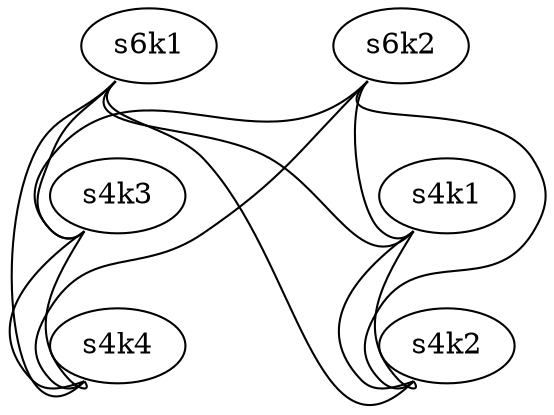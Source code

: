 graph G {
  hostnametype="hostname"
  "s6k1":"swp8" -- "s4k1":"swp49"
  "s6k1":"swp12" -- "s4k2":"swp49"
  "s6k1":"swp16" -- "s4k3":"swp49"
  "s6k1":"swp20" -- "s4k4":"swp49"
  "s6k2":"swp8" -- "s4k1":"swp50"
  "s6k2":"swp12" -- "s4k2":"swp50"
  "s6k2":"swp16" -- "s4k3":"swp50"
  "s6k2":"swp20" -- "s4k4":"swp50"
  "s4k1":"swp51" -- "s4k2":"swp51"
  "s4k1":"swp52" -- "s4k2":"swp52"
  "s4k3":"swp51" -- "s4k4":"swp51"
  "s4k3":"swp52" -- "s4k4":"swp52"
}

